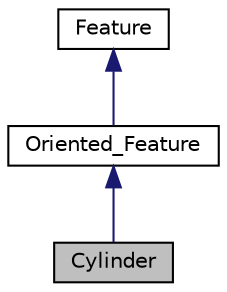 digraph "Cylinder"
{
  edge [fontname="Helvetica",fontsize="10",labelfontname="Helvetica",labelfontsize="10"];
  node [fontname="Helvetica",fontsize="10",shape=record];
  Node0 [label="Cylinder",height=0.2,width=0.4,color="black", fillcolor="grey75", style="filled", fontcolor="black"];
  Node1 -> Node0 [dir="back",color="midnightblue",fontsize="10",style="solid",fontname="Helvetica"];
  Node1 [label="Oriented_Feature",height=0.2,width=0.4,color="black", fillcolor="white", style="filled",URL="$classOriented__Feature.html"];
  Node2 -> Node1 [dir="back",color="midnightblue",fontsize="10",style="solid",fontname="Helvetica"];
  Node2 [label="Feature",height=0.2,width=0.4,color="black", fillcolor="white", style="filled",URL="$classFeature.html"];
}
